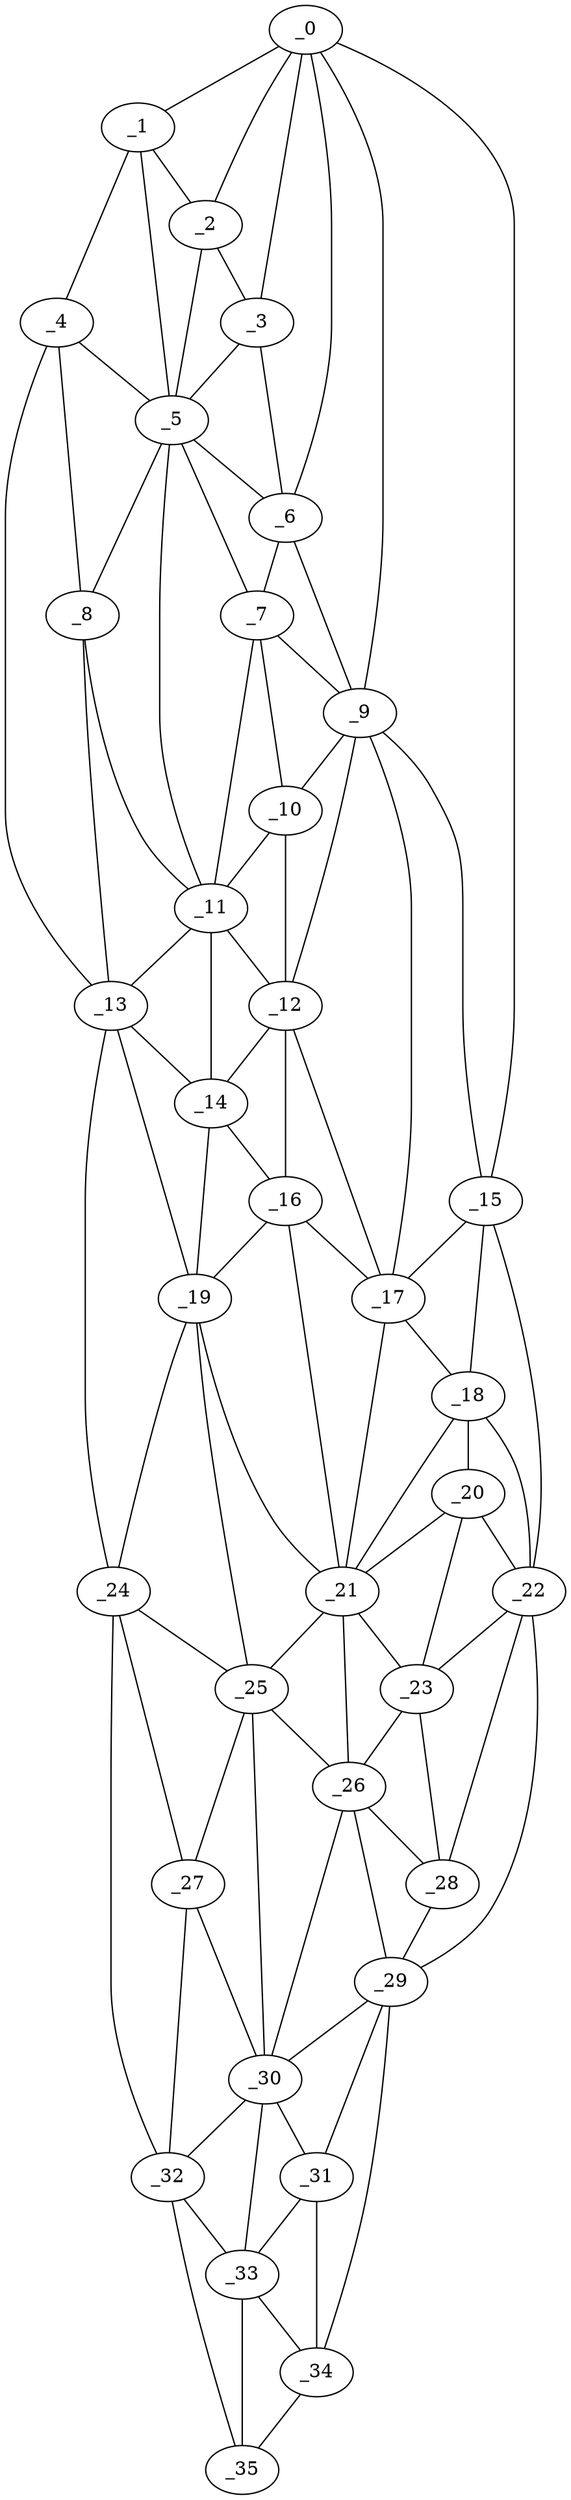 graph "obj8__345.gxl" {
	_0	 [x=8,
		y=62];
	_1	 [x=12,
		y=77];
	_0 -- _1	 [valence=1];
	_2	 [x=15,
		y=69];
	_0 -- _2	 [valence=2];
	_3	 [x=20,
		y=67];
	_0 -- _3	 [valence=2];
	_6	 [x=27,
		y=61];
	_0 -- _6	 [valence=2];
	_9	 [x=42,
		y=54];
	_0 -- _9	 [valence=1];
	_15	 [x=57,
		y=44];
	_0 -- _15	 [valence=1];
	_1 -- _2	 [valence=2];
	_4	 [x=23,
		y=86];
	_1 -- _4	 [valence=1];
	_5	 [x=26,
		y=77];
	_1 -- _5	 [valence=1];
	_2 -- _3	 [valence=2];
	_2 -- _5	 [valence=2];
	_3 -- _5	 [valence=2];
	_3 -- _6	 [valence=2];
	_4 -- _5	 [valence=1];
	_8	 [x=35,
		y=81];
	_4 -- _8	 [valence=2];
	_13	 [x=51,
		y=84];
	_4 -- _13	 [valence=1];
	_5 -- _6	 [valence=2];
	_7	 [x=33,
		y=60];
	_5 -- _7	 [valence=1];
	_5 -- _8	 [valence=1];
	_11	 [x=43,
		y=75];
	_5 -- _11	 [valence=2];
	_6 -- _7	 [valence=1];
	_6 -- _9	 [valence=2];
	_7 -- _9	 [valence=2];
	_10	 [x=42,
		y=61];
	_7 -- _10	 [valence=2];
	_7 -- _11	 [valence=1];
	_8 -- _11	 [valence=2];
	_8 -- _13	 [valence=1];
	_9 -- _10	 [valence=2];
	_12	 [x=51,
		y=63];
	_9 -- _12	 [valence=2];
	_9 -- _15	 [valence=2];
	_17	 [x=61,
		y=52];
	_9 -- _17	 [valence=2];
	_10 -- _11	 [valence=2];
	_10 -- _12	 [valence=2];
	_11 -- _12	 [valence=2];
	_11 -- _13	 [valence=2];
	_14	 [x=55,
		y=71];
	_11 -- _14	 [valence=2];
	_12 -- _14	 [valence=2];
	_16	 [x=60,
		y=63];
	_12 -- _16	 [valence=2];
	_12 -- _17	 [valence=2];
	_13 -- _14	 [valence=2];
	_19	 [x=74,
		y=70];
	_13 -- _19	 [valence=2];
	_24	 [x=88,
		y=80];
	_13 -- _24	 [valence=1];
	_14 -- _16	 [valence=1];
	_14 -- _19	 [valence=2];
	_15 -- _17	 [valence=2];
	_18	 [x=72,
		y=45];
	_15 -- _18	 [valence=1];
	_22	 [x=86,
		y=45];
	_15 -- _22	 [valence=1];
	_16 -- _17	 [valence=1];
	_16 -- _19	 [valence=1];
	_21	 [x=82,
		y=54];
	_16 -- _21	 [valence=2];
	_17 -- _18	 [valence=2];
	_17 -- _21	 [valence=1];
	_20	 [x=79,
		y=46];
	_18 -- _20	 [valence=2];
	_18 -- _21	 [valence=2];
	_18 -- _22	 [valence=2];
	_19 -- _21	 [valence=2];
	_19 -- _24	 [valence=1];
	_25	 [x=93,
		y=68];
	_19 -- _25	 [valence=2];
	_20 -- _21	 [valence=1];
	_20 -- _22	 [valence=1];
	_23	 [x=87,
		y=50];
	_20 -- _23	 [valence=2];
	_21 -- _23	 [valence=2];
	_21 -- _25	 [valence=2];
	_26	 [x=96,
		y=56];
	_21 -- _26	 [valence=2];
	_22 -- _23	 [valence=2];
	_28	 [x=100,
		y=48];
	_22 -- _28	 [valence=2];
	_29	 [x=106,
		y=48];
	_22 -- _29	 [valence=1];
	_23 -- _26	 [valence=1];
	_23 -- _28	 [valence=2];
	_24 -- _25	 [valence=2];
	_27	 [x=99,
		y=74];
	_24 -- _27	 [valence=1];
	_32	 [x=115,
		y=75];
	_24 -- _32	 [valence=1];
	_25 -- _26	 [valence=2];
	_25 -- _27	 [valence=1];
	_30	 [x=109,
		y=66];
	_25 -- _30	 [valence=1];
	_26 -- _28	 [valence=2];
	_26 -- _29	 [valence=1];
	_26 -- _30	 [valence=2];
	_27 -- _30	 [valence=2];
	_27 -- _32	 [valence=2];
	_28 -- _29	 [valence=2];
	_29 -- _30	 [valence=2];
	_31	 [x=115,
		y=58];
	_29 -- _31	 [valence=1];
	_34	 [x=123,
		y=59];
	_29 -- _34	 [valence=1];
	_30 -- _31	 [valence=2];
	_30 -- _32	 [valence=1];
	_33	 [x=117,
		y=65];
	_30 -- _33	 [valence=1];
	_31 -- _33	 [valence=2];
	_31 -- _34	 [valence=1];
	_32 -- _33	 [valence=1];
	_35	 [x=125,
		y=72];
	_32 -- _35	 [valence=1];
	_33 -- _34	 [valence=1];
	_33 -- _35	 [valence=2];
	_34 -- _35	 [valence=1];
}
